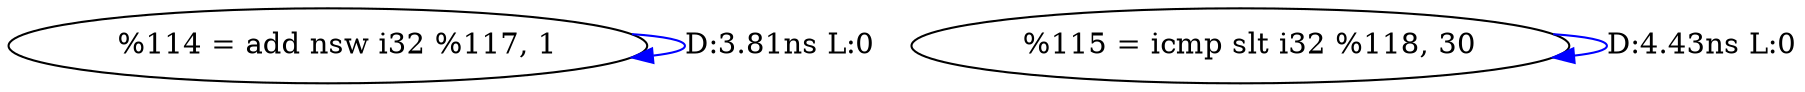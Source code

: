 digraph {
Node0x3abca30[label="  %114 = add nsw i32 %117, 1"];
Node0x3abca30 -> Node0x3abca30[label="D:3.81ns L:0",color=blue];
Node0x3abcb70[label="  %115 = icmp slt i32 %118, 30"];
Node0x3abcb70 -> Node0x3abcb70[label="D:4.43ns L:0",color=blue];
}
